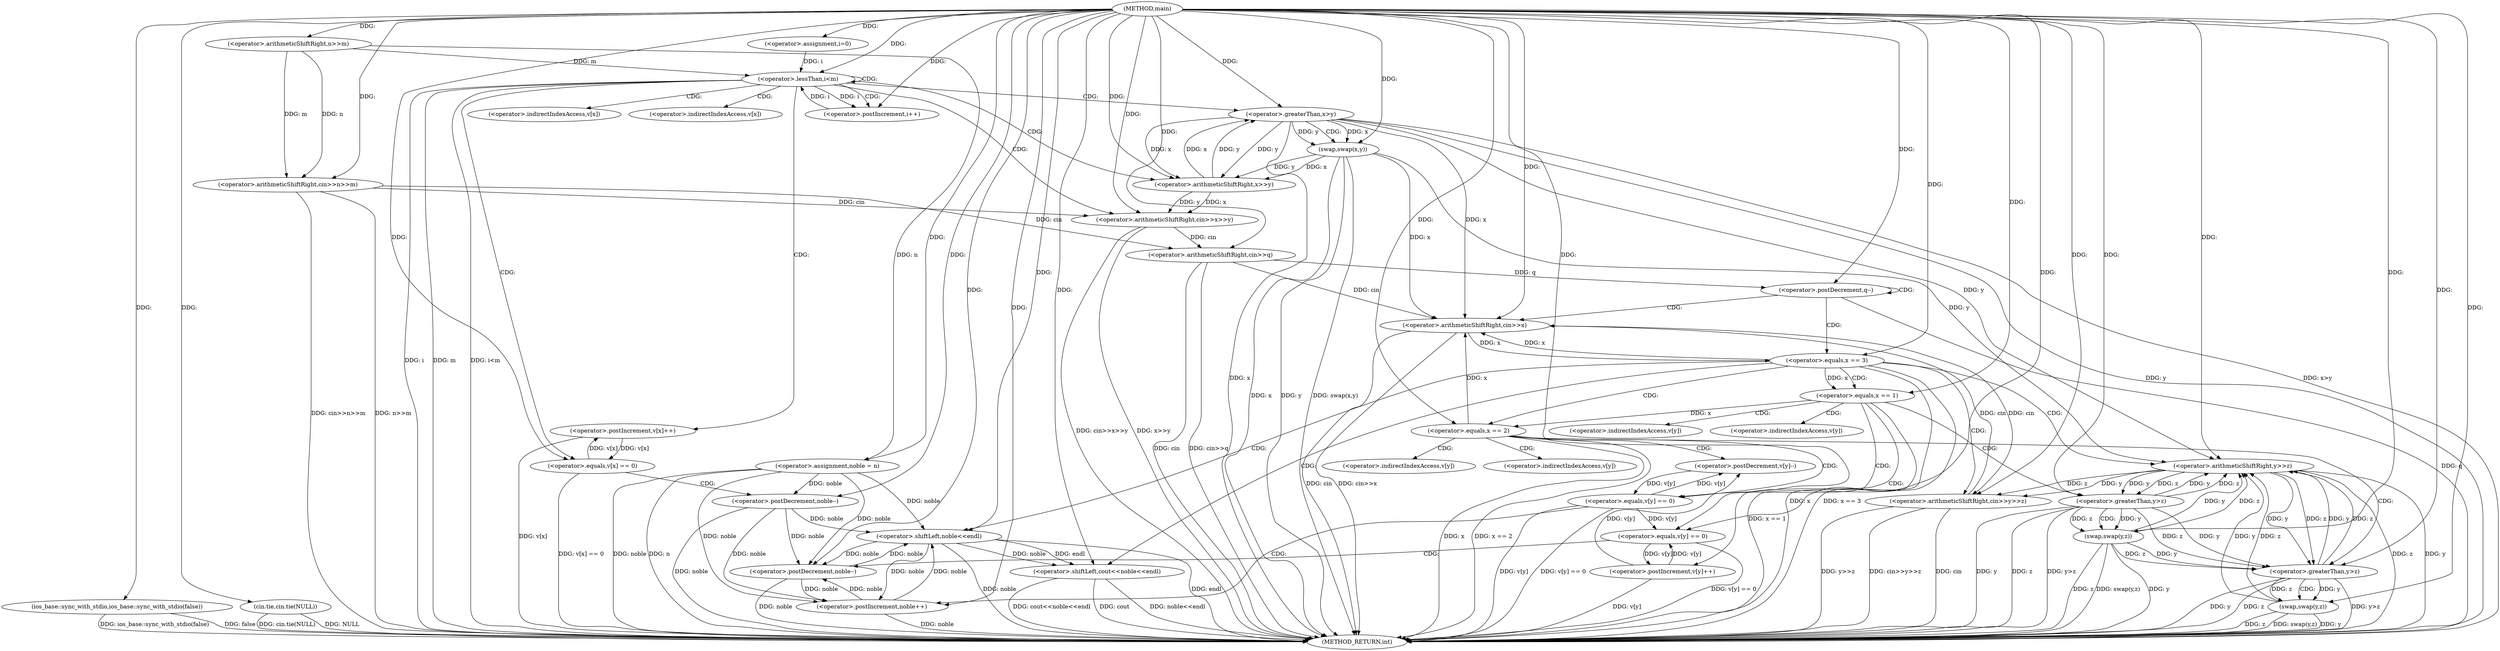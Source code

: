 digraph "main" {  
"1000228" [label = "(METHOD,main)" ]
"1000362" [label = "(METHOD_RETURN,int)" ]
"1000230" [label = "(ios_base::sync_with_stdio,ios_base::sync_with_stdio(false))" ]
"1000232" [label = "(cin.tie,cin.tie(NULL))" ]
"1000236" [label = "(<operator>.arithmeticShiftRight,cin>>n>>m)" ]
"1000243" [label = "(<operator>.assignment,noble = n)" ]
"1000284" [label = "(<operator>.arithmeticShiftRight,cin>>q)" ]
"1000248" [label = "(<operator>.assignment,i=0)" ]
"1000251" [label = "(<operator>.lessThan,i<m)" ]
"1000254" [label = "(<operator>.postIncrement,i++)" ]
"1000288" [label = "(<operator>.postDecrement,q--)" ]
"1000238" [label = "(<operator>.arithmeticShiftRight,n>>m)" ]
"1000259" [label = "(<operator>.arithmeticShiftRight,cin>>x>>y)" ]
"1000279" [label = "(<operator>.postIncrement,v[x]++)" ]
"1000294" [label = "(<operator>.arithmeticShiftRight,cin>>x)" ]
"1000265" [label = "(<operator>.greaterThan,x>y)" ]
"1000268" [label = "(swap,swap(x,y))" ]
"1000272" [label = "(<operator>.equals,v[x] == 0)" ]
"1000277" [label = "(<operator>.postDecrement,noble--)" ]
"1000298" [label = "(<operator>.equals,x == 3)" ]
"1000261" [label = "(<operator>.arithmeticShiftRight,x>>y)" ]
"1000302" [label = "(<operator>.shiftLeft,cout<<noble<<endl)" ]
"1000309" [label = "(<operator>.arithmeticShiftRight,cin>>y>>z)" ]
"1000304" [label = "(<operator>.shiftLeft,noble<<endl)" ]
"1000315" [label = "(<operator>.equals,x == 1)" ]
"1000339" [label = "(<operator>.equals,x == 2)" ]
"1000311" [label = "(<operator>.arithmeticShiftRight,y>>z)" ]
"1000334" [label = "(<operator>.postIncrement,v[y]++)" ]
"1000350" [label = "(<operator>.postDecrement,v[y]--)" ]
"1000320" [label = "(<operator>.greaterThan,y>z)" ]
"1000323" [label = "(swap,swap(y,z))" ]
"1000327" [label = "(<operator>.equals,v[y] == 0)" ]
"1000332" [label = "(<operator>.postDecrement,noble--)" ]
"1000344" [label = "(<operator>.greaterThan,y>z)" ]
"1000347" [label = "(swap,swap(y,z))" ]
"1000355" [label = "(<operator>.equals,v[y] == 0)" ]
"1000360" [label = "(<operator>.postIncrement,noble++)" ]
"1000280" [label = "(<operator>.indirectIndexAccess,v[x])" ]
"1000273" [label = "(<operator>.indirectIndexAccess,v[x])" ]
"1000335" [label = "(<operator>.indirectIndexAccess,v[y])" ]
"1000351" [label = "(<operator>.indirectIndexAccess,v[y])" ]
"1000328" [label = "(<operator>.indirectIndexAccess,v[y])" ]
"1000356" [label = "(<operator>.indirectIndexAccess,v[y])" ]
  "1000230" -> "1000362"  [ label = "DDG: ios_base::sync_with_stdio(false)"] 
  "1000232" -> "1000362"  [ label = "DDG: cin.tie(NULL)"] 
  "1000236" -> "1000362"  [ label = "DDG: n>>m"] 
  "1000236" -> "1000362"  [ label = "DDG: cin>>n>>m"] 
  "1000243" -> "1000362"  [ label = "DDG: noble"] 
  "1000243" -> "1000362"  [ label = "DDG: n"] 
  "1000251" -> "1000362"  [ label = "DDG: i"] 
  "1000251" -> "1000362"  [ label = "DDG: m"] 
  "1000251" -> "1000362"  [ label = "DDG: i<m"] 
  "1000284" -> "1000362"  [ label = "DDG: cin"] 
  "1000284" -> "1000362"  [ label = "DDG: cin>>q"] 
  "1000288" -> "1000362"  [ label = "DDG: q"] 
  "1000294" -> "1000362"  [ label = "DDG: cin"] 
  "1000294" -> "1000362"  [ label = "DDG: cin>>x"] 
  "1000298" -> "1000362"  [ label = "DDG: x"] 
  "1000298" -> "1000362"  [ label = "DDG: x == 3"] 
  "1000309" -> "1000362"  [ label = "DDG: cin"] 
  "1000311" -> "1000362"  [ label = "DDG: y"] 
  "1000311" -> "1000362"  [ label = "DDG: z"] 
  "1000309" -> "1000362"  [ label = "DDG: y>>z"] 
  "1000309" -> "1000362"  [ label = "DDG: cin>>y>>z"] 
  "1000315" -> "1000362"  [ label = "DDG: x == 1"] 
  "1000320" -> "1000362"  [ label = "DDG: y"] 
  "1000320" -> "1000362"  [ label = "DDG: z"] 
  "1000320" -> "1000362"  [ label = "DDG: y>z"] 
  "1000323" -> "1000362"  [ label = "DDG: y"] 
  "1000323" -> "1000362"  [ label = "DDG: z"] 
  "1000323" -> "1000362"  [ label = "DDG: swap(y,z)"] 
  "1000327" -> "1000362"  [ label = "DDG: v[y] == 0"] 
  "1000332" -> "1000362"  [ label = "DDG: noble"] 
  "1000334" -> "1000362"  [ label = "DDG: v[y]"] 
  "1000339" -> "1000362"  [ label = "DDG: x"] 
  "1000339" -> "1000362"  [ label = "DDG: x == 2"] 
  "1000344" -> "1000362"  [ label = "DDG: y"] 
  "1000344" -> "1000362"  [ label = "DDG: z"] 
  "1000344" -> "1000362"  [ label = "DDG: y>z"] 
  "1000347" -> "1000362"  [ label = "DDG: y"] 
  "1000347" -> "1000362"  [ label = "DDG: z"] 
  "1000347" -> "1000362"  [ label = "DDG: swap(y,z)"] 
  "1000355" -> "1000362"  [ label = "DDG: v[y]"] 
  "1000355" -> "1000362"  [ label = "DDG: v[y] == 0"] 
  "1000360" -> "1000362"  [ label = "DDG: noble"] 
  "1000304" -> "1000362"  [ label = "DDG: noble"] 
  "1000302" -> "1000362"  [ label = "DDG: noble<<endl"] 
  "1000302" -> "1000362"  [ label = "DDG: cout<<noble<<endl"] 
  "1000259" -> "1000362"  [ label = "DDG: x>>y"] 
  "1000259" -> "1000362"  [ label = "DDG: cin>>x>>y"] 
  "1000265" -> "1000362"  [ label = "DDG: x"] 
  "1000265" -> "1000362"  [ label = "DDG: y"] 
  "1000265" -> "1000362"  [ label = "DDG: x>y"] 
  "1000268" -> "1000362"  [ label = "DDG: x"] 
  "1000268" -> "1000362"  [ label = "DDG: y"] 
  "1000268" -> "1000362"  [ label = "DDG: swap(x,y)"] 
  "1000272" -> "1000362"  [ label = "DDG: v[x] == 0"] 
  "1000277" -> "1000362"  [ label = "DDG: noble"] 
  "1000279" -> "1000362"  [ label = "DDG: v[x]"] 
  "1000230" -> "1000362"  [ label = "DDG: false"] 
  "1000302" -> "1000362"  [ label = "DDG: cout"] 
  "1000232" -> "1000362"  [ label = "DDG: NULL"] 
  "1000304" -> "1000362"  [ label = "DDG: endl"] 
  "1000238" -> "1000243"  [ label = "DDG: n"] 
  "1000228" -> "1000243"  [ label = "DDG: "] 
  "1000228" -> "1000230"  [ label = "DDG: "] 
  "1000228" -> "1000232"  [ label = "DDG: "] 
  "1000228" -> "1000236"  [ label = "DDG: "] 
  "1000238" -> "1000236"  [ label = "DDG: n"] 
  "1000238" -> "1000236"  [ label = "DDG: m"] 
  "1000228" -> "1000248"  [ label = "DDG: "] 
  "1000236" -> "1000284"  [ label = "DDG: cin"] 
  "1000259" -> "1000284"  [ label = "DDG: cin"] 
  "1000228" -> "1000284"  [ label = "DDG: "] 
  "1000228" -> "1000238"  [ label = "DDG: "] 
  "1000248" -> "1000251"  [ label = "DDG: i"] 
  "1000254" -> "1000251"  [ label = "DDG: i"] 
  "1000228" -> "1000251"  [ label = "DDG: "] 
  "1000238" -> "1000251"  [ label = "DDG: m"] 
  "1000251" -> "1000254"  [ label = "DDG: i"] 
  "1000228" -> "1000254"  [ label = "DDG: "] 
  "1000284" -> "1000288"  [ label = "DDG: q"] 
  "1000228" -> "1000288"  [ label = "DDG: "] 
  "1000236" -> "1000259"  [ label = "DDG: cin"] 
  "1000228" -> "1000259"  [ label = "DDG: "] 
  "1000261" -> "1000259"  [ label = "DDG: y"] 
  "1000261" -> "1000259"  [ label = "DDG: x"] 
  "1000272" -> "1000279"  [ label = "DDG: v[x]"] 
  "1000284" -> "1000294"  [ label = "DDG: cin"] 
  "1000309" -> "1000294"  [ label = "DDG: cin"] 
  "1000228" -> "1000294"  [ label = "DDG: "] 
  "1000298" -> "1000294"  [ label = "DDG: x"] 
  "1000339" -> "1000294"  [ label = "DDG: x"] 
  "1000265" -> "1000294"  [ label = "DDG: x"] 
  "1000268" -> "1000294"  [ label = "DDG: x"] 
  "1000265" -> "1000261"  [ label = "DDG: x"] 
  "1000268" -> "1000261"  [ label = "DDG: x"] 
  "1000228" -> "1000261"  [ label = "DDG: "] 
  "1000265" -> "1000261"  [ label = "DDG: y"] 
  "1000268" -> "1000261"  [ label = "DDG: y"] 
  "1000261" -> "1000265"  [ label = "DDG: x"] 
  "1000228" -> "1000265"  [ label = "DDG: "] 
  "1000261" -> "1000265"  [ label = "DDG: y"] 
  "1000265" -> "1000268"  [ label = "DDG: x"] 
  "1000228" -> "1000268"  [ label = "DDG: "] 
  "1000265" -> "1000268"  [ label = "DDG: y"] 
  "1000279" -> "1000272"  [ label = "DDG: v[x]"] 
  "1000228" -> "1000272"  [ label = "DDG: "] 
  "1000243" -> "1000277"  [ label = "DDG: noble"] 
  "1000228" -> "1000277"  [ label = "DDG: "] 
  "1000294" -> "1000298"  [ label = "DDG: x"] 
  "1000228" -> "1000298"  [ label = "DDG: "] 
  "1000228" -> "1000302"  [ label = "DDG: "] 
  "1000304" -> "1000302"  [ label = "DDG: noble"] 
  "1000304" -> "1000302"  [ label = "DDG: endl"] 
  "1000243" -> "1000304"  [ label = "DDG: noble"] 
  "1000332" -> "1000304"  [ label = "DDG: noble"] 
  "1000360" -> "1000304"  [ label = "DDG: noble"] 
  "1000277" -> "1000304"  [ label = "DDG: noble"] 
  "1000228" -> "1000304"  [ label = "DDG: "] 
  "1000294" -> "1000309"  [ label = "DDG: cin"] 
  "1000228" -> "1000309"  [ label = "DDG: "] 
  "1000311" -> "1000309"  [ label = "DDG: y"] 
  "1000311" -> "1000309"  [ label = "DDG: z"] 
  "1000320" -> "1000311"  [ label = "DDG: y"] 
  "1000323" -> "1000311"  [ label = "DDG: y"] 
  "1000344" -> "1000311"  [ label = "DDG: y"] 
  "1000347" -> "1000311"  [ label = "DDG: y"] 
  "1000265" -> "1000311"  [ label = "DDG: y"] 
  "1000268" -> "1000311"  [ label = "DDG: y"] 
  "1000228" -> "1000311"  [ label = "DDG: "] 
  "1000320" -> "1000311"  [ label = "DDG: z"] 
  "1000323" -> "1000311"  [ label = "DDG: z"] 
  "1000344" -> "1000311"  [ label = "DDG: z"] 
  "1000347" -> "1000311"  [ label = "DDG: z"] 
  "1000298" -> "1000315"  [ label = "DDG: x"] 
  "1000228" -> "1000315"  [ label = "DDG: "] 
  "1000315" -> "1000339"  [ label = "DDG: x"] 
  "1000228" -> "1000339"  [ label = "DDG: "] 
  "1000327" -> "1000334"  [ label = "DDG: v[y]"] 
  "1000334" -> "1000350"  [ label = "DDG: v[y]"] 
  "1000355" -> "1000350"  [ label = "DDG: v[y]"] 
  "1000311" -> "1000320"  [ label = "DDG: y"] 
  "1000228" -> "1000320"  [ label = "DDG: "] 
  "1000311" -> "1000320"  [ label = "DDG: z"] 
  "1000320" -> "1000323"  [ label = "DDG: y"] 
  "1000228" -> "1000323"  [ label = "DDG: "] 
  "1000320" -> "1000323"  [ label = "DDG: z"] 
  "1000334" -> "1000327"  [ label = "DDG: v[y]"] 
  "1000355" -> "1000327"  [ label = "DDG: v[y]"] 
  "1000228" -> "1000327"  [ label = "DDG: "] 
  "1000243" -> "1000332"  [ label = "DDG: noble"] 
  "1000360" -> "1000332"  [ label = "DDG: noble"] 
  "1000304" -> "1000332"  [ label = "DDG: noble"] 
  "1000277" -> "1000332"  [ label = "DDG: noble"] 
  "1000228" -> "1000332"  [ label = "DDG: "] 
  "1000311" -> "1000344"  [ label = "DDG: y"] 
  "1000320" -> "1000344"  [ label = "DDG: y"] 
  "1000323" -> "1000344"  [ label = "DDG: y"] 
  "1000228" -> "1000344"  [ label = "DDG: "] 
  "1000311" -> "1000344"  [ label = "DDG: z"] 
  "1000320" -> "1000344"  [ label = "DDG: z"] 
  "1000323" -> "1000344"  [ label = "DDG: z"] 
  "1000344" -> "1000347"  [ label = "DDG: y"] 
  "1000228" -> "1000347"  [ label = "DDG: "] 
  "1000344" -> "1000347"  [ label = "DDG: z"] 
  "1000350" -> "1000355"  [ label = "DDG: v[y]"] 
  "1000228" -> "1000355"  [ label = "DDG: "] 
  "1000243" -> "1000360"  [ label = "DDG: noble"] 
  "1000332" -> "1000360"  [ label = "DDG: noble"] 
  "1000304" -> "1000360"  [ label = "DDG: noble"] 
  "1000277" -> "1000360"  [ label = "DDG: noble"] 
  "1000228" -> "1000360"  [ label = "DDG: "] 
  "1000251" -> "1000265"  [ label = "CDG: "] 
  "1000251" -> "1000259"  [ label = "CDG: "] 
  "1000251" -> "1000251"  [ label = "CDG: "] 
  "1000251" -> "1000272"  [ label = "CDG: "] 
  "1000251" -> "1000254"  [ label = "CDG: "] 
  "1000251" -> "1000261"  [ label = "CDG: "] 
  "1000251" -> "1000280"  [ label = "CDG: "] 
  "1000251" -> "1000273"  [ label = "CDG: "] 
  "1000251" -> "1000279"  [ label = "CDG: "] 
  "1000288" -> "1000294"  [ label = "CDG: "] 
  "1000288" -> "1000298"  [ label = "CDG: "] 
  "1000288" -> "1000288"  [ label = "CDG: "] 
  "1000265" -> "1000268"  [ label = "CDG: "] 
  "1000272" -> "1000277"  [ label = "CDG: "] 
  "1000298" -> "1000315"  [ label = "CDG: "] 
  "1000298" -> "1000302"  [ label = "CDG: "] 
  "1000298" -> "1000309"  [ label = "CDG: "] 
  "1000298" -> "1000304"  [ label = "CDG: "] 
  "1000298" -> "1000311"  [ label = "CDG: "] 
  "1000298" -> "1000339"  [ label = "CDG: "] 
  "1000315" -> "1000328"  [ label = "CDG: "] 
  "1000315" -> "1000335"  [ label = "CDG: "] 
  "1000315" -> "1000327"  [ label = "CDG: "] 
  "1000315" -> "1000334"  [ label = "CDG: "] 
  "1000315" -> "1000320"  [ label = "CDG: "] 
  "1000339" -> "1000350"  [ label = "CDG: "] 
  "1000339" -> "1000344"  [ label = "CDG: "] 
  "1000339" -> "1000356"  [ label = "CDG: "] 
  "1000339" -> "1000351"  [ label = "CDG: "] 
  "1000339" -> "1000355"  [ label = "CDG: "] 
  "1000320" -> "1000323"  [ label = "CDG: "] 
  "1000327" -> "1000332"  [ label = "CDG: "] 
  "1000344" -> "1000347"  [ label = "CDG: "] 
  "1000355" -> "1000360"  [ label = "CDG: "] 
}
